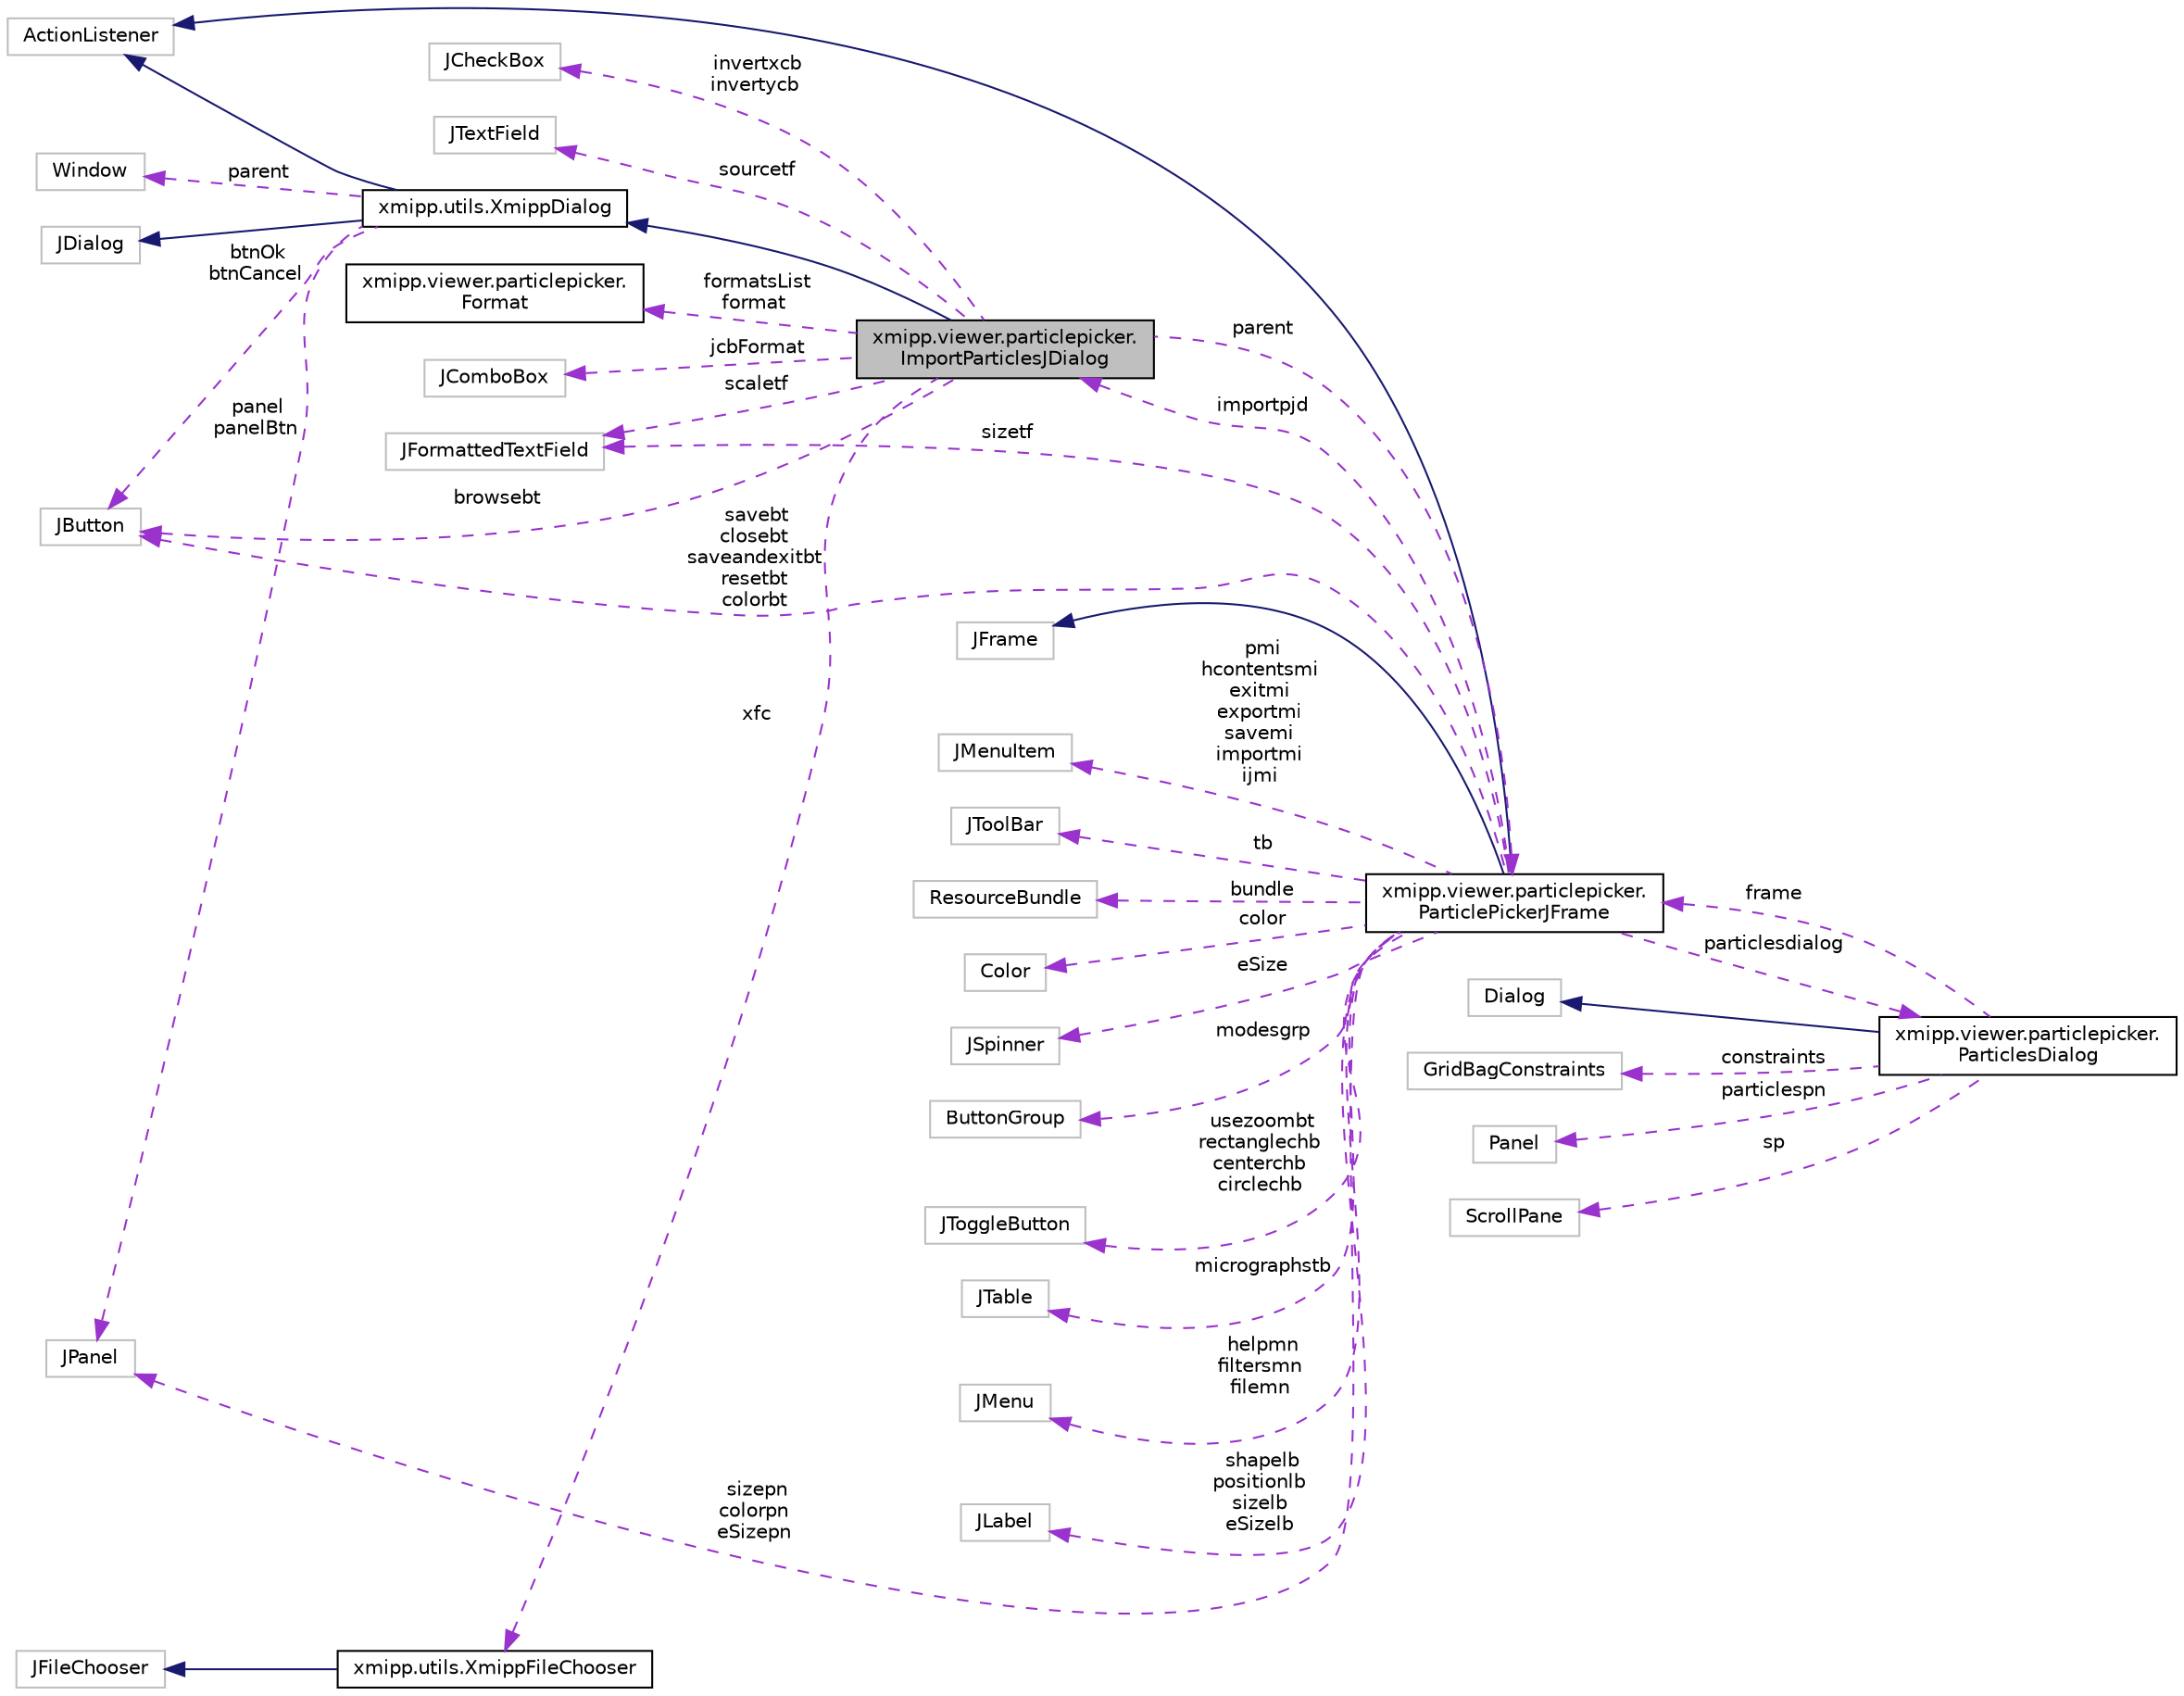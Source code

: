 digraph "xmipp.viewer.particlepicker.ImportParticlesJDialog"
{
  edge [fontname="Helvetica",fontsize="10",labelfontname="Helvetica",labelfontsize="10"];
  node [fontname="Helvetica",fontsize="10",shape=record];
  rankdir="LR";
  Node5 [label="xmipp.viewer.particlepicker.\lImportParticlesJDialog",height=0.2,width=0.4,color="black", fillcolor="grey75", style="filled", fontcolor="black"];
  Node6 -> Node5 [dir="back",color="midnightblue",fontsize="10",style="solid",fontname="Helvetica"];
  Node6 [label="xmipp.utils.XmippDialog",height=0.2,width=0.4,color="black", fillcolor="white", style="filled",URL="$classxmipp_1_1utils_1_1XmippDialog.html"];
  Node7 -> Node6 [dir="back",color="midnightblue",fontsize="10",style="solid",fontname="Helvetica"];
  Node7 [label="JDialog",height=0.2,width=0.4,color="grey75", fillcolor="white", style="filled"];
  Node8 -> Node6 [dir="back",color="midnightblue",fontsize="10",style="solid",fontname="Helvetica"];
  Node8 [label="ActionListener",height=0.2,width=0.4,color="grey75", fillcolor="white", style="filled"];
  Node9 -> Node6 [dir="back",color="darkorchid3",fontsize="10",style="dashed",label=" btnOk\nbtnCancel" ,fontname="Helvetica"];
  Node9 [label="JButton",height=0.2,width=0.4,color="grey75", fillcolor="white", style="filled"];
  Node10 -> Node6 [dir="back",color="darkorchid3",fontsize="10",style="dashed",label=" parent" ,fontname="Helvetica"];
  Node10 [label="Window",height=0.2,width=0.4,color="grey75", fillcolor="white", style="filled"];
  Node11 -> Node6 [dir="back",color="darkorchid3",fontsize="10",style="dashed",label=" panel\npanelBtn" ,fontname="Helvetica"];
  Node11 [label="JPanel",height=0.2,width=0.4,color="grey75", fillcolor="white", style="filled"];
  Node12 -> Node5 [dir="back",color="darkorchid3",fontsize="10",style="dashed",label=" parent" ,fontname="Helvetica"];
  Node12 [label="xmipp.viewer.particlepicker.\lParticlePickerJFrame",height=0.2,width=0.4,color="black", fillcolor="white", style="filled",URL="$classxmipp_1_1viewer_1_1particlepicker_1_1ParticlePickerJFrame.html"];
  Node13 -> Node12 [dir="back",color="midnightblue",fontsize="10",style="solid",fontname="Helvetica"];
  Node13 [label="JFrame",height=0.2,width=0.4,color="grey75", fillcolor="white", style="filled"];
  Node8 -> Node12 [dir="back",color="midnightblue",fontsize="10",style="solid",fontname="Helvetica"];
  Node14 -> Node12 [dir="back",color="darkorchid3",fontsize="10",style="dashed",label=" pmi\nhcontentsmi\nexitmi\nexportmi\nsavemi\nimportmi\nijmi" ,fontname="Helvetica"];
  Node14 [label="JMenuItem",height=0.2,width=0.4,color="grey75", fillcolor="white", style="filled"];
  Node15 -> Node12 [dir="back",color="darkorchid3",fontsize="10",style="dashed",label=" tb" ,fontname="Helvetica"];
  Node15 [label="JToolBar",height=0.2,width=0.4,color="grey75", fillcolor="white", style="filled"];
  Node9 -> Node12 [dir="back",color="darkorchid3",fontsize="10",style="dashed",label=" savebt\nclosebt\nsaveandexitbt\nresetbt\ncolorbt" ,fontname="Helvetica"];
  Node16 -> Node12 [dir="back",color="darkorchid3",fontsize="10",style="dashed",label=" bundle" ,fontname="Helvetica"];
  Node16 [label="ResourceBundle",height=0.2,width=0.4,color="grey75", fillcolor="white", style="filled"];
  Node17 -> Node12 [dir="back",color="darkorchid3",fontsize="10",style="dashed",label=" color" ,fontname="Helvetica"];
  Node17 [label="Color",height=0.2,width=0.4,color="grey75", fillcolor="white", style="filled"];
  Node18 -> Node12 [dir="back",color="darkorchid3",fontsize="10",style="dashed",label=" eSize" ,fontname="Helvetica"];
  Node18 [label="JSpinner",height=0.2,width=0.4,color="grey75", fillcolor="white", style="filled"];
  Node19 -> Node12 [dir="back",color="darkorchid3",fontsize="10",style="dashed",label=" modesgrp" ,fontname="Helvetica"];
  Node19 [label="ButtonGroup",height=0.2,width=0.4,color="grey75", fillcolor="white", style="filled"];
  Node20 -> Node12 [dir="back",color="darkorchid3",fontsize="10",style="dashed",label=" usezoombt\nrectanglechb\ncenterchb\ncirclechb" ,fontname="Helvetica"];
  Node20 [label="JToggleButton",height=0.2,width=0.4,color="grey75", fillcolor="white", style="filled"];
  Node21 -> Node12 [dir="back",color="darkorchid3",fontsize="10",style="dashed",label=" micrographstb" ,fontname="Helvetica"];
  Node21 [label="JTable",height=0.2,width=0.4,color="grey75", fillcolor="white", style="filled"];
  Node5 -> Node12 [dir="back",color="darkorchid3",fontsize="10",style="dashed",label=" importpjd" ,fontname="Helvetica"];
  Node22 -> Node12 [dir="back",color="darkorchid3",fontsize="10",style="dashed",label=" helpmn\nfiltersmn\nfilemn" ,fontname="Helvetica"];
  Node22 [label="JMenu",height=0.2,width=0.4,color="grey75", fillcolor="white", style="filled"];
  Node23 -> Node12 [dir="back",color="darkorchid3",fontsize="10",style="dashed",label=" shapelb\npositionlb\nsizelb\neSizelb" ,fontname="Helvetica"];
  Node23 [label="JLabel",height=0.2,width=0.4,color="grey75", fillcolor="white", style="filled"];
  Node24 -> Node12 [dir="back",color="darkorchid3",fontsize="10",style="dashed",label=" particlesdialog" ,fontname="Helvetica"];
  Node24 [label="xmipp.viewer.particlepicker.\lParticlesDialog",height=0.2,width=0.4,color="black", fillcolor="white", style="filled",URL="$classxmipp_1_1viewer_1_1particlepicker_1_1ParticlesDialog.html"];
  Node25 -> Node24 [dir="back",color="midnightblue",fontsize="10",style="solid",fontname="Helvetica"];
  Node25 [label="Dialog",height=0.2,width=0.4,color="grey75", fillcolor="white", style="filled"];
  Node12 -> Node24 [dir="back",color="darkorchid3",fontsize="10",style="dashed",label=" frame" ,fontname="Helvetica"];
  Node26 -> Node24 [dir="back",color="darkorchid3",fontsize="10",style="dashed",label=" constraints" ,fontname="Helvetica"];
  Node26 [label="GridBagConstraints",height=0.2,width=0.4,color="grey75", fillcolor="white", style="filled"];
  Node27 -> Node24 [dir="back",color="darkorchid3",fontsize="10",style="dashed",label=" particlespn" ,fontname="Helvetica"];
  Node27 [label="Panel",height=0.2,width=0.4,color="grey75", fillcolor="white", style="filled"];
  Node28 -> Node24 [dir="back",color="darkorchid3",fontsize="10",style="dashed",label=" sp" ,fontname="Helvetica"];
  Node28 [label="ScrollPane",height=0.2,width=0.4,color="grey75", fillcolor="white", style="filled"];
  Node11 -> Node12 [dir="back",color="darkorchid3",fontsize="10",style="dashed",label=" sizepn\ncolorpn\neSizepn" ,fontname="Helvetica"];
  Node29 -> Node12 [dir="back",color="darkorchid3",fontsize="10",style="dashed",label=" sizetf" ,fontname="Helvetica"];
  Node29 [label="JFormattedTextField",height=0.2,width=0.4,color="grey75", fillcolor="white", style="filled"];
  Node30 -> Node5 [dir="back",color="darkorchid3",fontsize="10",style="dashed",label=" invertxcb\ninvertycb" ,fontname="Helvetica"];
  Node30 [label="JCheckBox",height=0.2,width=0.4,color="grey75", fillcolor="white", style="filled"];
  Node9 -> Node5 [dir="back",color="darkorchid3",fontsize="10",style="dashed",label=" browsebt" ,fontname="Helvetica"];
  Node31 -> Node5 [dir="back",color="darkorchid3",fontsize="10",style="dashed",label=" sourcetf" ,fontname="Helvetica"];
  Node31 [label="JTextField",height=0.2,width=0.4,color="grey75", fillcolor="white", style="filled"];
  Node32 -> Node5 [dir="back",color="darkorchid3",fontsize="10",style="dashed",label=" xfc" ,fontname="Helvetica"];
  Node32 [label="xmipp.utils.XmippFileChooser",height=0.2,width=0.4,color="black", fillcolor="white", style="filled",URL="$classxmipp_1_1utils_1_1XmippFileChooser.html"];
  Node33 -> Node32 [dir="back",color="midnightblue",fontsize="10",style="solid",fontname="Helvetica"];
  Node33 [label="JFileChooser",height=0.2,width=0.4,color="grey75", fillcolor="white", style="filled"];
  Node34 -> Node5 [dir="back",color="darkorchid3",fontsize="10",style="dashed",label=" formatsList\nformat" ,fontname="Helvetica"];
  Node34 [label="xmipp.viewer.particlepicker.\lFormat",height=0.2,width=0.4,color="black", fillcolor="white", style="filled",URL="$enumxmipp_1_1viewer_1_1particlepicker_1_1Format.html"];
  Node35 -> Node5 [dir="back",color="darkorchid3",fontsize="10",style="dashed",label=" jcbFormat" ,fontname="Helvetica"];
  Node35 [label="JComboBox",height=0.2,width=0.4,color="grey75", fillcolor="white", style="filled"];
  Node29 -> Node5 [dir="back",color="darkorchid3",fontsize="10",style="dashed",label=" scaletf" ,fontname="Helvetica"];
}
